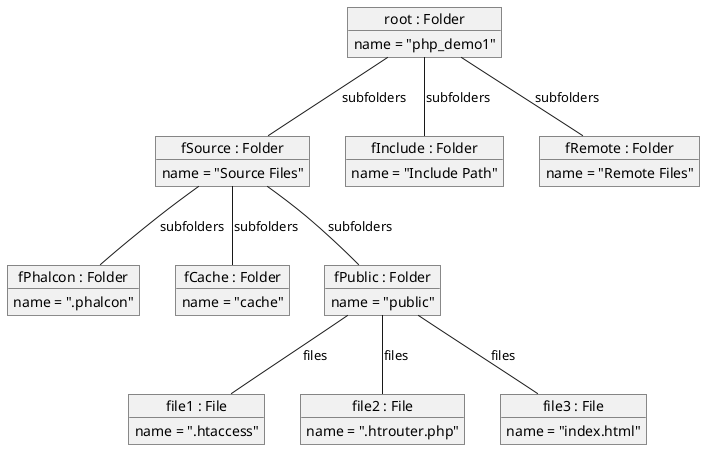 @startuml
top to bottom direction

' Root folder
object "root : Folder" as root
root : name = "php_demo1"

object "fSource : Folder" as fSource
fSource : name = "Source Files"

object "fInclude : Folder" as fInclude
fInclude : name = "Include Path"

object "fRemote : Folder" as fRemote
fRemote : name = "Remote Files"

object "fPhalcon : Folder" as fPhalcon
fPhalcon : name = ".phalcon"

object "fCache : Folder" as fCache
fCache : name = "cache"

object "fPublic : Folder" as fPublic
fPublic : name = "public"

object "file1 : File" as file1
file1 : name = ".htaccess"

object "file2 : File" as file2
file2 : name = ".htrouter.php"

object "file3 : File" as file3
file3 : name = "index.html"

root -- fSource : subfolders
root -- fInclude : subfolders
root -- fRemote : subfolders

fSource -- fPhalcon : subfolders
fSource -- fCache   : subfolders
fSource -- fPublic  : subfolders

fPublic -- file1 : files
fPublic -- file2 : files
fPublic -- file3 : files
@enduml
